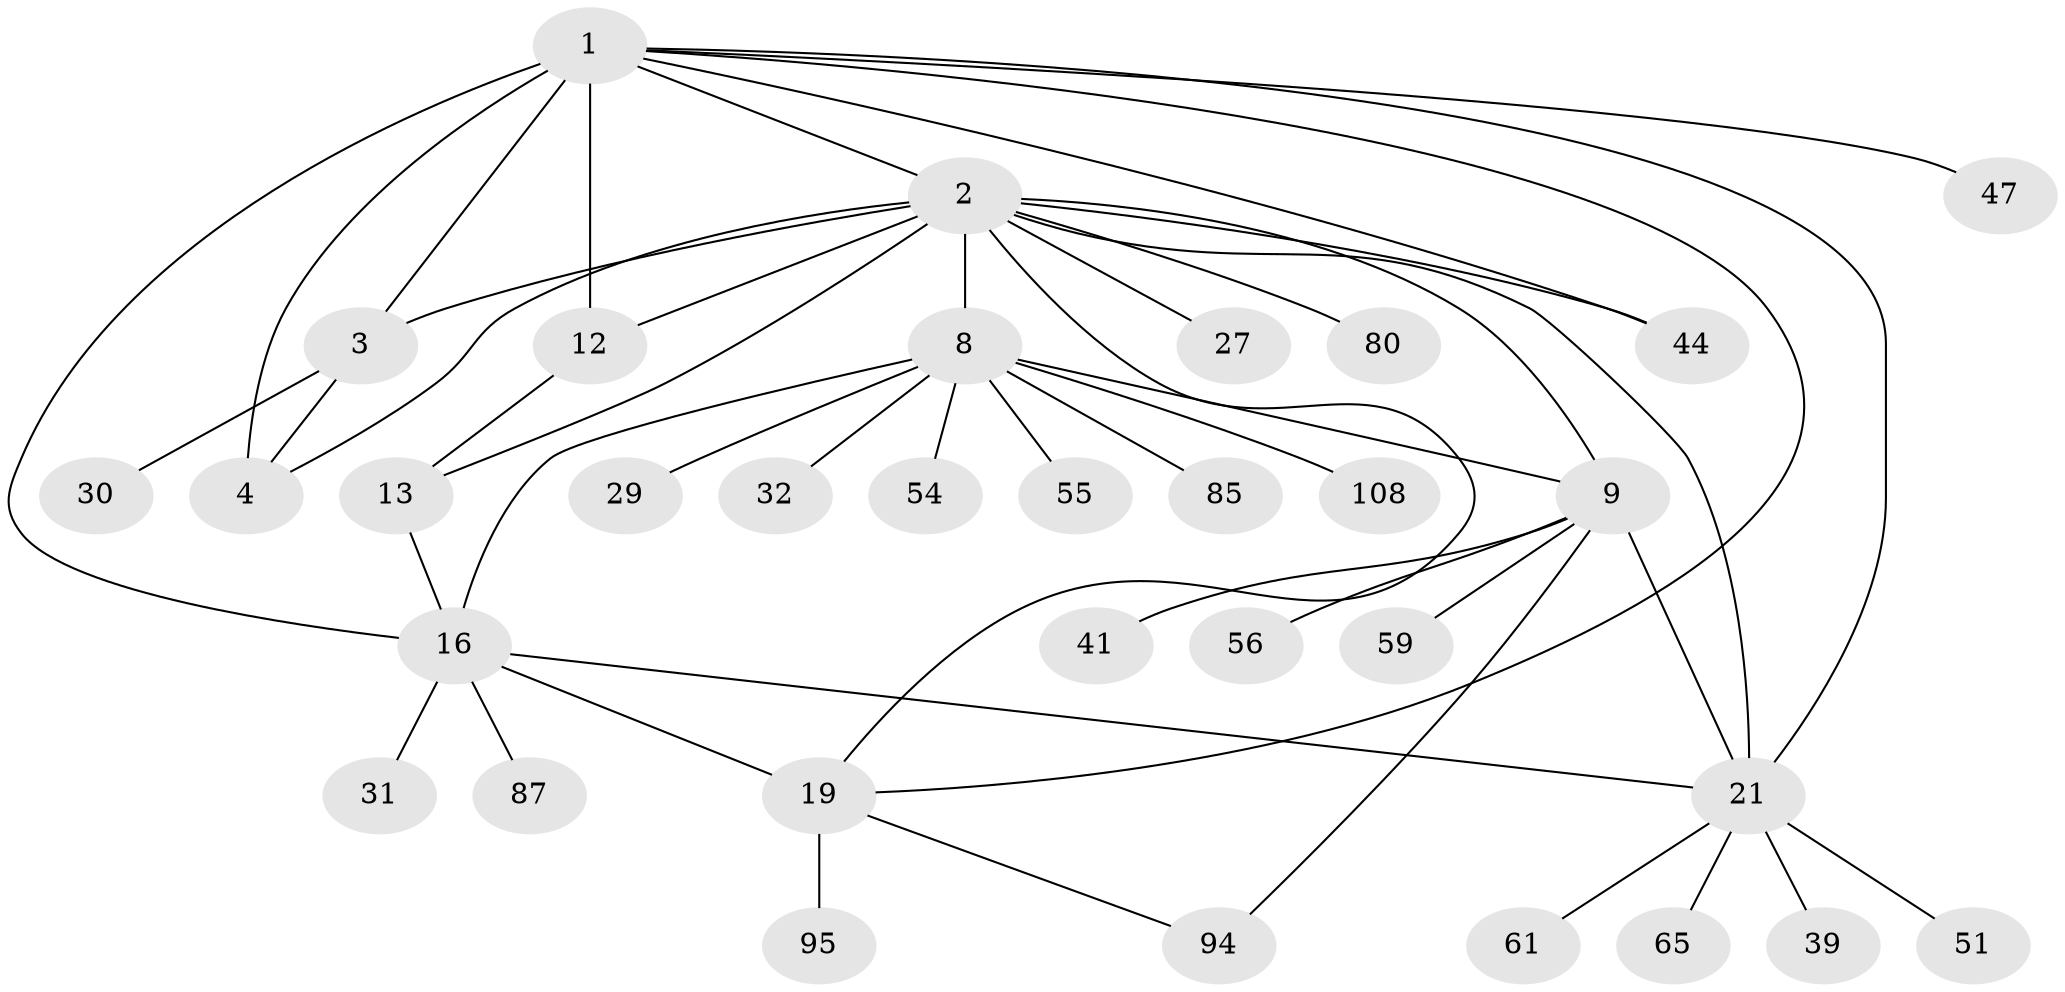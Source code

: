// original degree distribution, {11: 0.04504504504504504, 7: 0.04504504504504504, 8: 0.02702702702702703, 13: 0.009009009009009009, 5: 0.036036036036036036, 10: 0.018018018018018018, 6: 0.02702702702702703, 12: 0.009009009009009009, 4: 0.009009009009009009, 1: 0.6306306306306306, 2: 0.11711711711711711, 3: 0.02702702702702703}
// Generated by graph-tools (version 1.1) at 2025/19/03/04/25 18:19:42]
// undirected, 33 vertices, 47 edges
graph export_dot {
graph [start="1"]
  node [color=gray90,style=filled];
  1 [super="+63+5+60+18+45+71+97"];
  2 [super="+66+6"];
  3 [super="+110+99+58"];
  4 [super="+33+92+111"];
  8;
  9 [super="+46"];
  12 [super="+14+100"];
  13 [super="+62+40+15+81+82+75+88+48"];
  16 [super="+42+20+104+107+77+67+37+17"];
  19 [super="+57"];
  21 [super="+68+22+53+23+24"];
  27;
  29;
  30;
  31;
  32;
  39;
  41;
  44;
  47;
  51;
  54;
  55;
  56;
  59;
  61;
  65;
  80;
  85;
  87;
  94;
  95;
  108;
  1 -- 2 [weight=3];
  1 -- 3 [weight=2];
  1 -- 4 [weight=2];
  1 -- 44;
  1 -- 21;
  1 -- 47;
  1 -- 12;
  1 -- 16 [weight=3];
  1 -- 19;
  2 -- 3;
  2 -- 4;
  2 -- 21 [weight=2];
  2 -- 8 [weight=3];
  2 -- 9 [weight=3];
  2 -- 44;
  2 -- 12 [weight=2];
  2 -- 13 [weight=2];
  2 -- 80;
  2 -- 19;
  2 -- 27;
  3 -- 4;
  3 -- 30;
  8 -- 9;
  8 -- 29;
  8 -- 32;
  8 -- 54;
  8 -- 55;
  8 -- 85;
  8 -- 108;
  8 -- 16;
  9 -- 41;
  9 -- 56;
  9 -- 59;
  9 -- 94;
  9 -- 21;
  12 -- 13 [weight=4];
  13 -- 16 [weight=2];
  16 -- 19 [weight=3];
  16 -- 31;
  16 -- 87;
  16 -- 21;
  19 -- 94;
  19 -- 95;
  21 -- 39;
  21 -- 51;
  21 -- 61;
  21 -- 65;
}
